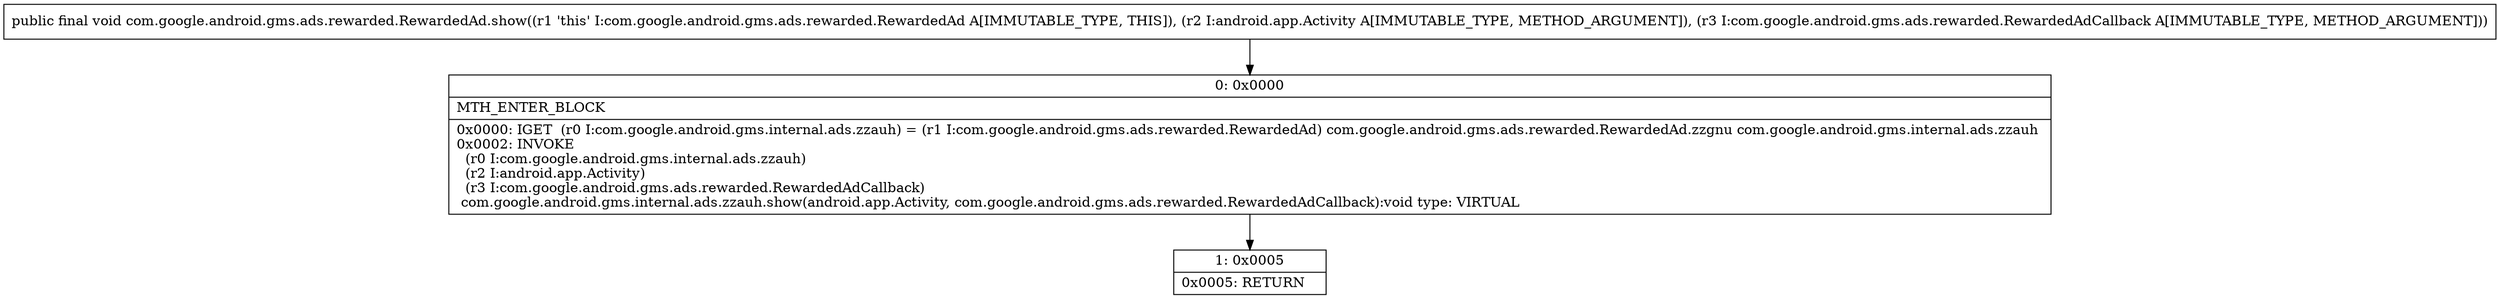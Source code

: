 digraph "CFG forcom.google.android.gms.ads.rewarded.RewardedAd.show(Landroid\/app\/Activity;Lcom\/google\/android\/gms\/ads\/rewarded\/RewardedAdCallback;)V" {
Node_0 [shape=record,label="{0\:\ 0x0000|MTH_ENTER_BLOCK\l|0x0000: IGET  (r0 I:com.google.android.gms.internal.ads.zzauh) = (r1 I:com.google.android.gms.ads.rewarded.RewardedAd) com.google.android.gms.ads.rewarded.RewardedAd.zzgnu com.google.android.gms.internal.ads.zzauh \l0x0002: INVOKE  \l  (r0 I:com.google.android.gms.internal.ads.zzauh)\l  (r2 I:android.app.Activity)\l  (r3 I:com.google.android.gms.ads.rewarded.RewardedAdCallback)\l com.google.android.gms.internal.ads.zzauh.show(android.app.Activity, com.google.android.gms.ads.rewarded.RewardedAdCallback):void type: VIRTUAL \l}"];
Node_1 [shape=record,label="{1\:\ 0x0005|0x0005: RETURN   \l}"];
MethodNode[shape=record,label="{public final void com.google.android.gms.ads.rewarded.RewardedAd.show((r1 'this' I:com.google.android.gms.ads.rewarded.RewardedAd A[IMMUTABLE_TYPE, THIS]), (r2 I:android.app.Activity A[IMMUTABLE_TYPE, METHOD_ARGUMENT]), (r3 I:com.google.android.gms.ads.rewarded.RewardedAdCallback A[IMMUTABLE_TYPE, METHOD_ARGUMENT])) }"];
MethodNode -> Node_0;
Node_0 -> Node_1;
}

